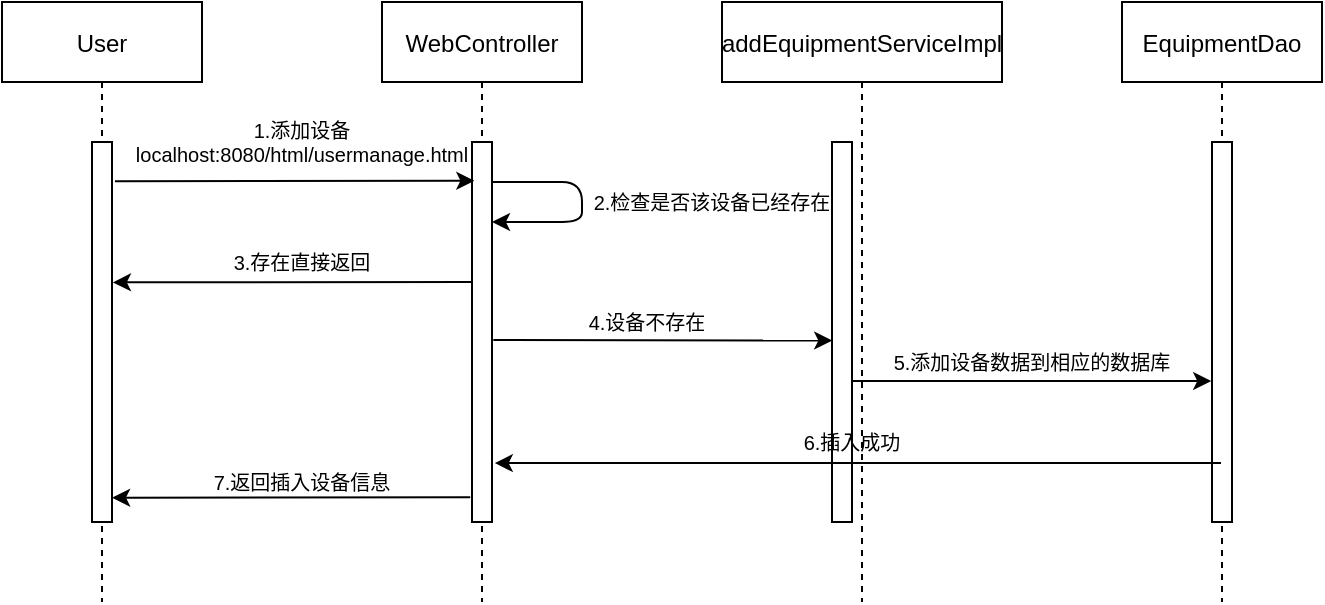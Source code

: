 <mxfile version="14.6.12" type="github">
  <diagram id="FGYdgbkp0mOFsazNOWkl" name="Page-1">
    <mxGraphModel dx="1221" dy="644" grid="0" gridSize="10" guides="1" tooltips="1" connect="1" arrows="1" fold="1" page="1" pageScale="1" pageWidth="827" pageHeight="1169" math="0" shadow="0">
      <root>
        <mxCell id="0" />
        <mxCell id="1" parent="0" />
        <mxCell id="hP1Rm07FLvNimL8762Uq-2" value="User" style="shape=umlLifeline;perimeter=lifelinePerimeter;container=1;collapsible=0;recursiveResize=0;rounded=0;shadow=0;strokeWidth=1;" vertex="1" parent="1">
          <mxGeometry x="70" y="230" width="100" height="300" as="geometry" />
        </mxCell>
        <mxCell id="hP1Rm07FLvNimL8762Uq-3" value="" style="points=[];perimeter=orthogonalPerimeter;rounded=0;shadow=0;strokeWidth=1;" vertex="1" parent="hP1Rm07FLvNimL8762Uq-2">
          <mxGeometry x="45" y="70" width="10" height="190" as="geometry" />
        </mxCell>
        <mxCell id="hP1Rm07FLvNimL8762Uq-4" value="WebController" style="shape=umlLifeline;perimeter=lifelinePerimeter;container=1;collapsible=0;recursiveResize=0;rounded=0;shadow=0;strokeWidth=1;" vertex="1" parent="1">
          <mxGeometry x="260" y="230" width="100" height="300" as="geometry" />
        </mxCell>
        <mxCell id="hP1Rm07FLvNimL8762Uq-5" value="" style="points=[];perimeter=orthogonalPerimeter;rounded=0;shadow=0;strokeWidth=1;" vertex="1" parent="hP1Rm07FLvNimL8762Uq-4">
          <mxGeometry x="45" y="70" width="10" height="190" as="geometry" />
        </mxCell>
        <mxCell id="hP1Rm07FLvNimL8762Uq-6" value="" style="endArrow=classic;html=1;" edge="1" parent="hP1Rm07FLvNimL8762Uq-4">
          <mxGeometry width="50" height="50" relative="1" as="geometry">
            <mxPoint x="55" y="90" as="sourcePoint" />
            <mxPoint x="55" y="110" as="targetPoint" />
            <Array as="points">
              <mxPoint x="100" y="90" />
              <mxPoint x="100" y="110" />
            </Array>
          </mxGeometry>
        </mxCell>
        <mxCell id="hP1Rm07FLvNimL8762Uq-7" value="addEquipmentServiceImpl" style="shape=umlLifeline;perimeter=lifelinePerimeter;container=1;collapsible=0;recursiveResize=0;rounded=0;shadow=0;strokeWidth=1;" vertex="1" parent="1">
          <mxGeometry x="430" y="230" width="140" height="300" as="geometry" />
        </mxCell>
        <mxCell id="hP1Rm07FLvNimL8762Uq-8" value="" style="points=[];perimeter=orthogonalPerimeter;rounded=0;shadow=0;strokeWidth=1;" vertex="1" parent="hP1Rm07FLvNimL8762Uq-7">
          <mxGeometry x="55" y="70" width="10" height="190" as="geometry" />
        </mxCell>
        <mxCell id="hP1Rm07FLvNimL8762Uq-9" value="&lt;font style=&quot;font-size: 10px&quot;&gt;6.插入成功&lt;/font&gt;" style="text;html=1;strokeColor=none;fillColor=none;align=center;verticalAlign=middle;whiteSpace=wrap;rounded=0;" vertex="1" parent="hP1Rm07FLvNimL8762Uq-7">
          <mxGeometry x="30" y="210" width="70" height="20" as="geometry" />
        </mxCell>
        <mxCell id="hP1Rm07FLvNimL8762Uq-10" value="EquipmentDao" style="shape=umlLifeline;perimeter=lifelinePerimeter;container=1;collapsible=0;recursiveResize=0;rounded=0;shadow=0;strokeWidth=1;" vertex="1" parent="1">
          <mxGeometry x="630" y="230" width="100" height="300" as="geometry" />
        </mxCell>
        <mxCell id="hP1Rm07FLvNimL8762Uq-11" value="" style="points=[];perimeter=orthogonalPerimeter;rounded=0;shadow=0;strokeWidth=1;" vertex="1" parent="hP1Rm07FLvNimL8762Uq-10">
          <mxGeometry x="45" y="70" width="10" height="190" as="geometry" />
        </mxCell>
        <mxCell id="hP1Rm07FLvNimL8762Uq-12" value="" style="endArrow=classic;html=1;exitX=1.148;exitY=0.103;exitDx=0;exitDy=0;exitPerimeter=0;entryX=0.117;entryY=0.102;entryDx=0;entryDy=0;entryPerimeter=0;" edge="1" parent="1" source="hP1Rm07FLvNimL8762Uq-3" target="hP1Rm07FLvNimL8762Uq-5">
          <mxGeometry width="50" height="50" relative="1" as="geometry">
            <mxPoint x="130" y="340" as="sourcePoint" />
            <mxPoint x="290" y="320" as="targetPoint" />
            <Array as="points" />
          </mxGeometry>
        </mxCell>
        <mxCell id="hP1Rm07FLvNimL8762Uq-13" value="&lt;div style=&quot;font-size: 10px&quot;&gt;&lt;font style=&quot;font-size: 10px&quot;&gt;1.添加设备&lt;br&gt;&lt;/font&gt;&lt;/div&gt;&lt;div style=&quot;font-size: 10px&quot;&gt;&lt;font style=&quot;font-size: 10px&quot;&gt;localhost:8080/html/usermanage.html&lt;br&gt;&lt;/font&gt;&lt;/div&gt;" style="text;html=1;strokeColor=none;fillColor=none;align=center;verticalAlign=middle;whiteSpace=wrap;rounded=0;" vertex="1" parent="1">
          <mxGeometry x="160" y="290" width="120" height="20" as="geometry" />
        </mxCell>
        <mxCell id="hP1Rm07FLvNimL8762Uq-14" value="" style="endArrow=classic;html=1;entryX=0.01;entryY=0.42;entryDx=0;entryDy=0;entryPerimeter=0;exitX=1.066;exitY=0.521;exitDx=0;exitDy=0;exitPerimeter=0;" edge="1" parent="1" source="hP1Rm07FLvNimL8762Uq-5">
          <mxGeometry width="50" height="50" relative="1" as="geometry">
            <mxPoint x="320" y="399" as="sourcePoint" />
            <mxPoint x="485.1" y="399.31" as="targetPoint" />
            <Array as="points" />
          </mxGeometry>
        </mxCell>
        <mxCell id="hP1Rm07FLvNimL8762Uq-15" value="" style="endArrow=classic;html=1;entryX=-0.039;entryY=0.629;entryDx=0;entryDy=0;entryPerimeter=0;" edge="1" parent="1" source="hP1Rm07FLvNimL8762Uq-8" target="hP1Rm07FLvNimL8762Uq-11">
          <mxGeometry width="50" height="50" relative="1" as="geometry">
            <mxPoint x="500" y="420" as="sourcePoint" />
            <mxPoint x="670" y="420" as="targetPoint" />
            <Array as="points" />
          </mxGeometry>
        </mxCell>
        <mxCell id="hP1Rm07FLvNimL8762Uq-16" value="" style="endArrow=classic;html=1;entryX=1.005;entryY=0.936;entryDx=0;entryDy=0;entryPerimeter=0;exitX=-0.088;exitY=0.935;exitDx=0;exitDy=0;exitPerimeter=0;" edge="1" parent="1" source="hP1Rm07FLvNimL8762Uq-5" target="hP1Rm07FLvNimL8762Uq-3">
          <mxGeometry width="50" height="50" relative="1" as="geometry">
            <mxPoint x="290" y="478" as="sourcePoint" />
            <mxPoint x="450" y="310" as="targetPoint" />
          </mxGeometry>
        </mxCell>
        <mxCell id="hP1Rm07FLvNimL8762Uq-17" value="" style="endArrow=classic;html=1;entryX=1.14;entryY=0.845;entryDx=0;entryDy=0;entryPerimeter=0;" edge="1" parent="1" source="hP1Rm07FLvNimL8762Uq-10" target="hP1Rm07FLvNimL8762Uq-5">
          <mxGeometry width="50" height="50" relative="1" as="geometry">
            <mxPoint x="569.07" y="460" as="sourcePoint" />
            <mxPoint x="310" y="460" as="targetPoint" />
          </mxGeometry>
        </mxCell>
        <mxCell id="hP1Rm07FLvNimL8762Uq-18" value="&lt;font style=&quot;font-size: 10px&quot;&gt;4.设备不存在&lt;/font&gt;" style="text;html=1;strokeColor=none;fillColor=none;align=center;verticalAlign=middle;whiteSpace=wrap;rounded=0;" vertex="1" parent="1">
          <mxGeometry x="360" y="380" width="65" height="20" as="geometry" />
        </mxCell>
        <mxCell id="hP1Rm07FLvNimL8762Uq-19" value="&lt;font style=&quot;font-size: 10px&quot;&gt;5.添加设备数据到相应的数据库&lt;/font&gt;" style="text;html=1;strokeColor=none;fillColor=none;align=center;verticalAlign=middle;whiteSpace=wrap;rounded=0;" vertex="1" parent="1">
          <mxGeometry x="510" y="400" width="150" height="20" as="geometry" />
        </mxCell>
        <mxCell id="hP1Rm07FLvNimL8762Uq-20" value="&lt;font style=&quot;font-size: 10px&quot;&gt;7.返回插入设备信息&lt;/font&gt;" style="text;html=1;strokeColor=none;fillColor=none;align=center;verticalAlign=middle;whiteSpace=wrap;rounded=0;" vertex="1" parent="1">
          <mxGeometry x="170" y="460" width="100" height="20" as="geometry" />
        </mxCell>
        <mxCell id="hP1Rm07FLvNimL8762Uq-22" value="&lt;font style=&quot;font-size: 10px&quot;&gt;2.检查是否该设备已经存在&lt;br&gt;&lt;/font&gt;" style="text;html=1;strokeColor=none;fillColor=none;align=center;verticalAlign=middle;whiteSpace=wrap;rounded=0;" vertex="1" parent="1">
          <mxGeometry x="360" y="320" width="130" height="20" as="geometry" />
        </mxCell>
        <mxCell id="hP1Rm07FLvNimL8762Uq-24" value="" style="endArrow=classic;html=1;entryX=1.005;entryY=0.936;entryDx=0;entryDy=0;entryPerimeter=0;exitX=-0.088;exitY=0.935;exitDx=0;exitDy=0;exitPerimeter=0;" edge="1" parent="1">
          <mxGeometry width="50" height="50" relative="1" as="geometry">
            <mxPoint x="304.54" y="370.0" as="sourcePoint" />
            <mxPoint x="125.47" y="370.19" as="targetPoint" />
          </mxGeometry>
        </mxCell>
        <mxCell id="hP1Rm07FLvNimL8762Uq-25" value="&lt;font style=&quot;font-size: 10px&quot;&gt;3.存在直接返回&lt;br&gt;&lt;/font&gt;" style="text;html=1;strokeColor=none;fillColor=none;align=center;verticalAlign=middle;whiteSpace=wrap;rounded=0;" vertex="1" parent="1">
          <mxGeometry x="180" y="350" width="80" height="20" as="geometry" />
        </mxCell>
      </root>
    </mxGraphModel>
  </diagram>
</mxfile>
